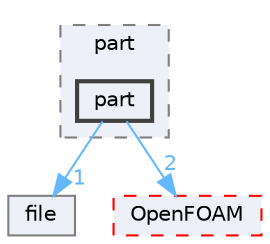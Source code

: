 digraph "src/fileFormats/ensight/part/part"
{
 // LATEX_PDF_SIZE
  bgcolor="transparent";
  edge [fontname=Helvetica,fontsize=10,labelfontname=Helvetica,labelfontsize=10];
  node [fontname=Helvetica,fontsize=10,shape=box,height=0.2,width=0.4];
  compound=true
  subgraph clusterdir_e4f2c97cd698c11f1df91570802845fc {
    graph [ bgcolor="#edf0f7", pencolor="grey50", label="part", fontname=Helvetica,fontsize=10 style="filled,dashed", URL="dir_e4f2c97cd698c11f1df91570802845fc.html",tooltip=""]
  dir_0ea293fddd8292e671d38a2bdeaa87e4 [label="part", fillcolor="#edf0f7", color="grey25", style="filled,bold", URL="dir_0ea293fddd8292e671d38a2bdeaa87e4.html",tooltip=""];
  }
  dir_73db43ae4b4052b75a0d727ec8e506dc [label="file", fillcolor="#edf0f7", color="grey50", style="filled", URL="dir_73db43ae4b4052b75a0d727ec8e506dc.html",tooltip=""];
  dir_c5473ff19b20e6ec4dfe5c310b3778a8 [label="OpenFOAM", fillcolor="#edf0f7", color="red", style="filled,dashed", URL="dir_c5473ff19b20e6ec4dfe5c310b3778a8.html",tooltip=""];
  dir_0ea293fddd8292e671d38a2bdeaa87e4->dir_73db43ae4b4052b75a0d727ec8e506dc [headlabel="1", labeldistance=1.5 headhref="dir_002791_001348.html" href="dir_002791_001348.html" color="steelblue1" fontcolor="steelblue1"];
  dir_0ea293fddd8292e671d38a2bdeaa87e4->dir_c5473ff19b20e6ec4dfe5c310b3778a8 [headlabel="2", labeldistance=1.5 headhref="dir_002791_002695.html" href="dir_002791_002695.html" color="steelblue1" fontcolor="steelblue1"];
}
